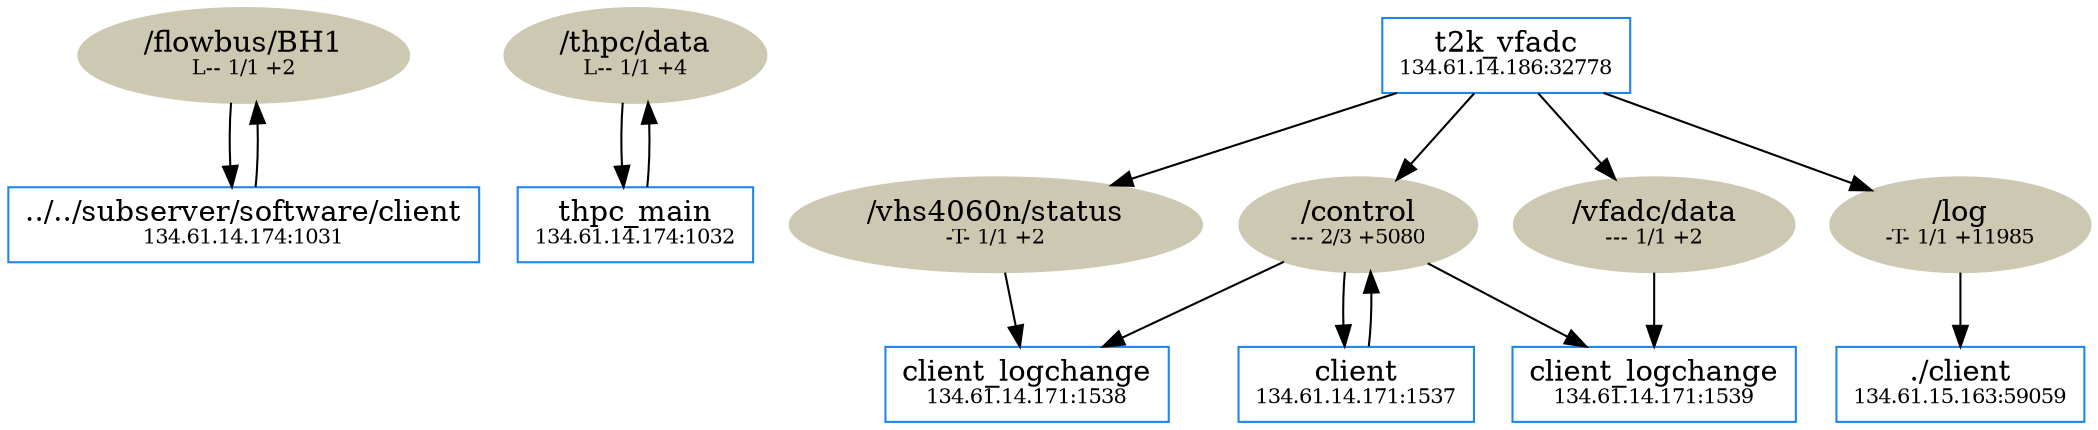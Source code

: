digraph subservices {

	// list of abos
	node [shape=ellipse, color=cornsilk3, style=filled];
	abo000 [label=</flowbus/BH1<BR/><FONT POINT-SIZE="10">L-- 1/1 +2</FONT>>];
	abo001 [label=</thpc/data<BR/><FONT POINT-SIZE="10">L-- 1/1 +4</FONT>>];
	abo002 [label=</vhs4060n/status<BR/><FONT POINT-SIZE="10">-T- 1/1 +2</FONT>>];
	abo003 [label=</control<BR/><FONT POINT-SIZE="10">--- 2/3 +5080</FONT>>];
	abo004 [label=</log<BR/><FONT POINT-SIZE="10">-T- 1/1 +11985</FONT>>];
	abo005 [label=</vfadc/data<BR/><FONT POINT-SIZE="10">--- 1/1 +2</FONT>>];

	// list of clients and connections
	node [ shape=box, color=dodgerblue2, style=solid ];
	edge [len=1.6];   // stretch the drawing a bit for neato

	client000 [label=<thpc_main<BR/><FONT POINT-SIZE="10">134.61.14.174:1032</FONT>>]
		client000 -> abo001
		abo001 -> client000

	client001 [label=<../../subserver/software/client<BR/><FONT POINT-SIZE="10">134.61.14.174:1031</FONT>>]
		client001 -> abo000
		abo000 -> client001

	client002 [label=<t2k_vfadc<BR/><FONT POINT-SIZE="10">134.61.14.186:32778</FONT>>]
		client002 -> abo003
		client002 -> abo004
		client002 -> abo002
		client002 -> abo005

	client003 [label=<client<BR/><FONT POINT-SIZE="10">134.61.14.171:1537</FONT>>]
		client003 -> abo003
		abo003 -> client003

	client004 [label=<client_logchange<BR/><FONT POINT-SIZE="10">134.61.14.171:1538</FONT>>]
		abo002 -> client004
		abo003 -> client004

	client005 [label=<client_logchange<BR/><FONT POINT-SIZE="10">134.61.14.171:1539</FONT>>]
		abo005 -> client005
		abo003 -> client005

	client006 [label=<./client<BR/><FONT POINT-SIZE="10">134.61.15.163:59059</FONT>>]
		abo004 -> client006
}
